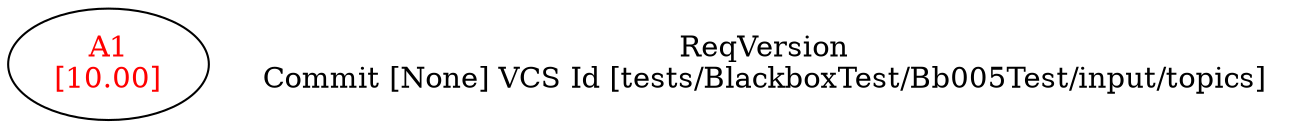digraph reqdeps {
rankdir=BT;
mclimit=10.0;
nslimit=10.0;ranksep=1;
"A1" [fontcolor=red,label="A1\n[10.00]"];
ReqVersion [shape=plaintext label="ReqVersion\nCommit [None] VCS Id [tests/BlackboxTest/Bb005Test/input/topics]"]
}
